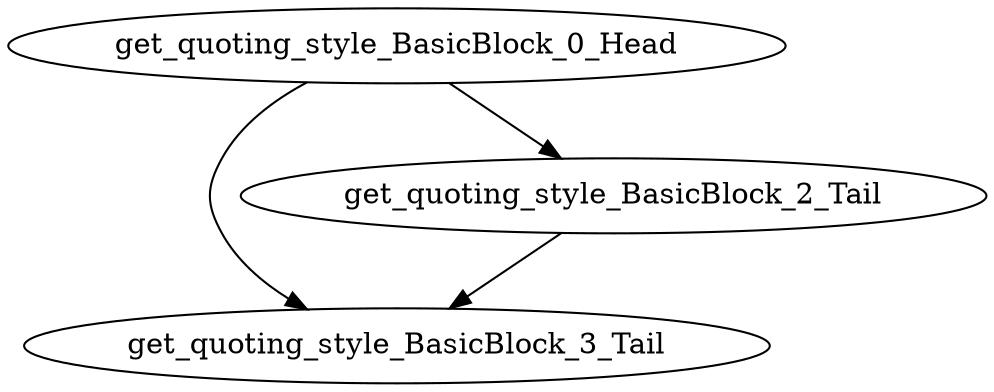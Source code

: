 digraph G {
    "get_quoting_style_BasicBlock_0_Head" -> "get_quoting_style_BasicBlock_3_Tail"
    "get_quoting_style_BasicBlock_0_Head" -> "get_quoting_style_BasicBlock_2_Tail"
    "get_quoting_style_BasicBlock_2_Tail" -> "get_quoting_style_BasicBlock_3_Tail"
}
